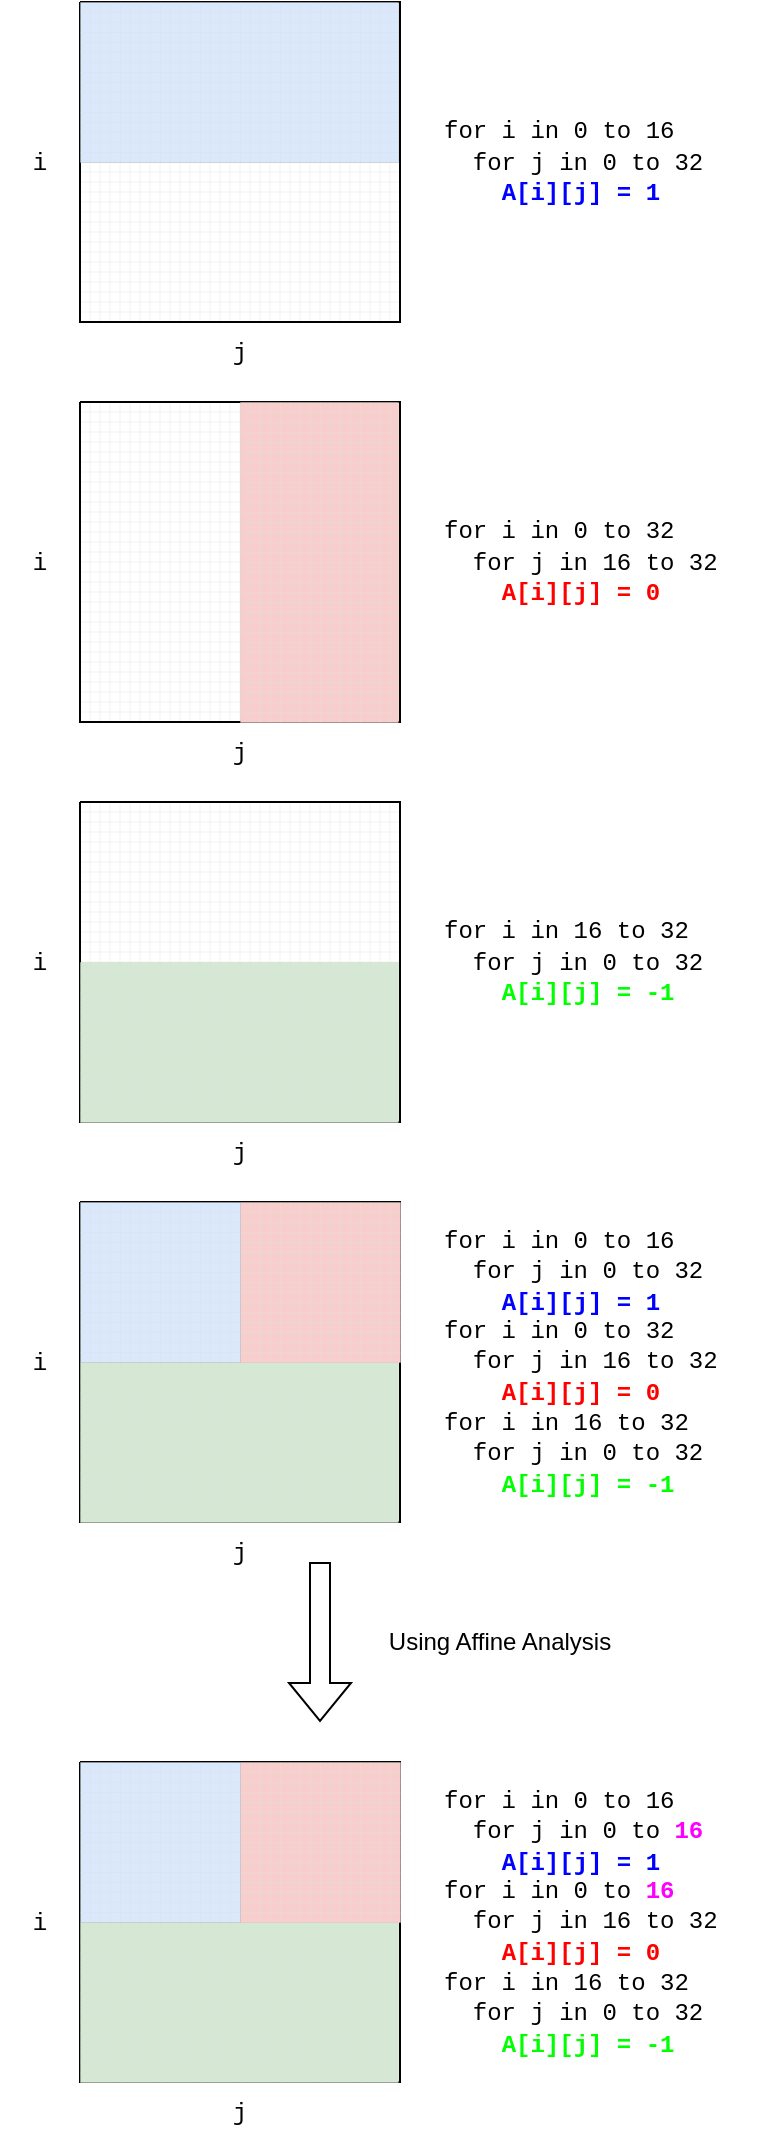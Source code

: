 <mxfile version="26.0.16">
  <diagram name="Page-1" id="6ShXn8bWX5ViflYGPpYK">
    <mxGraphModel dx="782" dy="547" grid="1" gridSize="10" guides="1" tooltips="1" connect="1" arrows="1" fold="1" page="1" pageScale="1" pageWidth="827" pageHeight="1169" math="0" shadow="0">
      <root>
        <mxCell id="0" />
        <mxCell id="1" parent="0" />
        <mxCell id="oXTzVpbmEas0PoUD19BF-1" value="" style="verticalLabelPosition=bottom;verticalAlign=top;html=1;shape=mxgraph.basic.patternFillRect;fillStyle=grid;step=5;fillStrokeWidth=0.2;fillStrokeColor=#dddddd;strokeWidth=1;" vertex="1" parent="1">
          <mxGeometry x="80" y="40" width="160" height="160" as="geometry" />
        </mxCell>
        <mxCell id="oXTzVpbmEas0PoUD19BF-2" value="&lt;font face=&quot;Courier New&quot;&gt;for i in 0 to 16&lt;/font&gt;&lt;div&gt;&lt;font face=&quot;Courier New&quot;&gt;&amp;nbsp; for j in 0 to 32&lt;/font&gt;&lt;/div&gt;&lt;div&gt;&lt;font face=&quot;Courier New&quot;&gt;&amp;nbsp; &amp;nbsp; &lt;font style=&quot;color: rgb(0, 0, 255);&quot;&gt;&lt;b&gt;A[i][j] = 1&lt;/b&gt;&lt;/font&gt;&lt;/font&gt;&lt;/div&gt;" style="text;html=1;align=left;verticalAlign=middle;whiteSpace=wrap;rounded=0;" vertex="1" parent="1">
          <mxGeometry x="260" y="40" width="160" height="160" as="geometry" />
        </mxCell>
        <mxCell id="oXTzVpbmEas0PoUD19BF-4" value="" style="verticalLabelPosition=bottom;verticalAlign=top;html=1;shape=mxgraph.basic.patternFillRect;fillStyle=grid;step=5;fillStrokeWidth=0.2;fillStrokeColor=#dddddd;strokeWidth=0;strokeColor=none;fillColor=#dae8fc;" vertex="1" parent="1">
          <mxGeometry x="80" y="40" width="159" height="80" as="geometry" />
        </mxCell>
        <mxCell id="oXTzVpbmEas0PoUD19BF-6" value="" style="verticalLabelPosition=bottom;verticalAlign=top;html=1;shape=mxgraph.basic.patternFillRect;fillStyle=grid;step=5;fillStrokeWidth=0.2;fillStrokeColor=#dddddd;strokeWidth=1;" vertex="1" parent="1">
          <mxGeometry x="80" y="240" width="160" height="160" as="geometry" />
        </mxCell>
        <mxCell id="oXTzVpbmEas0PoUD19BF-7" value="&lt;font face=&quot;Courier New&quot;&gt;for i in 0 to 32&lt;/font&gt;&lt;div&gt;&lt;font face=&quot;Courier New&quot;&gt;&amp;nbsp; for j in 16 to 32&lt;/font&gt;&lt;/div&gt;&lt;div&gt;&lt;font face=&quot;Courier New&quot;&gt;&amp;nbsp; &amp;nbsp; &lt;font style=&quot;color: rgb(255, 0, 0);&quot;&gt;&lt;b style=&quot;&quot;&gt;A[i][j] = 0&lt;/b&gt;&lt;/font&gt;&lt;/font&gt;&lt;/div&gt;" style="text;html=1;align=left;verticalAlign=middle;whiteSpace=wrap;rounded=0;" vertex="1" parent="1">
          <mxGeometry x="260" y="240" width="160" height="160" as="geometry" />
        </mxCell>
        <mxCell id="oXTzVpbmEas0PoUD19BF-8" value="" style="verticalLabelPosition=bottom;verticalAlign=top;html=1;shape=mxgraph.basic.patternFillRect;fillStyle=grid;step=5;fillStrokeWidth=0.2;fillStrokeColor=#dddddd;strokeWidth=0;strokeColor=#b85450;fillColor=#f8cecc;" vertex="1" parent="1">
          <mxGeometry x="160" y="240" width="79" height="160" as="geometry" />
        </mxCell>
        <mxCell id="oXTzVpbmEas0PoUD19BF-10" value="&lt;font face=&quot;Courier New&quot;&gt;i&lt;/font&gt;" style="text;html=1;align=center;verticalAlign=middle;whiteSpace=wrap;rounded=0;" vertex="1" parent="1">
          <mxGeometry x="40" y="305" width="40" height="30" as="geometry" />
        </mxCell>
        <mxCell id="oXTzVpbmEas0PoUD19BF-11" value="&lt;font face=&quot;Courier New&quot;&gt;j&lt;/font&gt;" style="text;html=1;align=center;verticalAlign=middle;whiteSpace=wrap;rounded=0;" vertex="1" parent="1">
          <mxGeometry x="140" y="400" width="40" height="30" as="geometry" />
        </mxCell>
        <mxCell id="oXTzVpbmEas0PoUD19BF-12" value="&lt;font face=&quot;Courier New&quot;&gt;j&lt;/font&gt;" style="text;html=1;align=center;verticalAlign=middle;whiteSpace=wrap;rounded=0;" vertex="1" parent="1">
          <mxGeometry x="140" y="200" width="40" height="30" as="geometry" />
        </mxCell>
        <mxCell id="oXTzVpbmEas0PoUD19BF-13" value="&lt;font face=&quot;Courier New&quot;&gt;i&lt;/font&gt;" style="text;html=1;align=center;verticalAlign=middle;whiteSpace=wrap;rounded=0;" vertex="1" parent="1">
          <mxGeometry x="40" y="105" width="40" height="30" as="geometry" />
        </mxCell>
        <mxCell id="oXTzVpbmEas0PoUD19BF-14" value="" style="verticalLabelPosition=bottom;verticalAlign=top;html=1;shape=mxgraph.basic.patternFillRect;fillStyle=grid;step=5;fillStrokeWidth=0.2;fillStrokeColor=#dddddd;strokeWidth=1;" vertex="1" parent="1">
          <mxGeometry x="80" y="440" width="160" height="160" as="geometry" />
        </mxCell>
        <mxCell id="oXTzVpbmEas0PoUD19BF-15" value="&lt;font face=&quot;Courier New&quot;&gt;for i in 16 to 32&lt;/font&gt;&lt;div&gt;&lt;font face=&quot;Courier New&quot;&gt;&amp;nbsp; for j in 0 to 32&lt;/font&gt;&lt;/div&gt;&lt;div&gt;&lt;font face=&quot;Courier New&quot;&gt;&amp;nbsp; &amp;nbsp; &lt;font style=&quot;color: rgb(0, 255, 0);&quot;&gt;&lt;b style=&quot;&quot;&gt;A[i][j] = -1&lt;/b&gt;&lt;/font&gt;&lt;/font&gt;&lt;/div&gt;" style="text;html=1;align=left;verticalAlign=middle;whiteSpace=wrap;rounded=0;" vertex="1" parent="1">
          <mxGeometry x="260" y="440" width="160" height="160" as="geometry" />
        </mxCell>
        <mxCell id="oXTzVpbmEas0PoUD19BF-16" value="" style="verticalLabelPosition=bottom;verticalAlign=top;html=1;shape=mxgraph.basic.patternFillRect;fillStyle=grid;step=5;fillStrokeWidth=0.2;fillStrokeColor=#dddddd;strokeWidth=0;strokeColor=#82b366;fillColor=#d5e8d4;" vertex="1" parent="1">
          <mxGeometry x="80" y="520" width="159" height="80" as="geometry" />
        </mxCell>
        <mxCell id="oXTzVpbmEas0PoUD19BF-17" value="&lt;font face=&quot;Courier New&quot;&gt;i&lt;/font&gt;" style="text;html=1;align=center;verticalAlign=middle;whiteSpace=wrap;rounded=0;" vertex="1" parent="1">
          <mxGeometry x="40" y="505" width="40" height="30" as="geometry" />
        </mxCell>
        <mxCell id="oXTzVpbmEas0PoUD19BF-18" value="&lt;font face=&quot;Courier New&quot;&gt;j&lt;/font&gt;" style="text;html=1;align=center;verticalAlign=middle;whiteSpace=wrap;rounded=0;" vertex="1" parent="1">
          <mxGeometry x="140" y="600" width="40" height="30" as="geometry" />
        </mxCell>
        <mxCell id="oXTzVpbmEas0PoUD19BF-19" value="" style="verticalLabelPosition=bottom;verticalAlign=top;html=1;shape=mxgraph.basic.patternFillRect;fillStyle=grid;step=5;fillStrokeWidth=0.2;fillStrokeColor=#dddddd;strokeWidth=1;" vertex="1" parent="1">
          <mxGeometry x="80" y="640" width="160" height="160" as="geometry" />
        </mxCell>
        <mxCell id="oXTzVpbmEas0PoUD19BF-20" value="&lt;div&gt;&lt;font face=&quot;Courier New&quot;&gt;for i in 0 to 16&lt;/font&gt;&lt;div&gt;&lt;font face=&quot;Courier New&quot;&gt;&amp;nbsp; for j in 0 to 32&lt;/font&gt;&lt;/div&gt;&lt;div&gt;&lt;font face=&quot;Courier New&quot;&gt;&amp;nbsp; &amp;nbsp;&amp;nbsp;&lt;font style=&quot;color: rgb(0, 0, 255);&quot;&gt;&lt;b&gt;A[i][j] = 1&lt;/b&gt;&lt;/font&gt;&lt;/font&gt;&lt;/div&gt;&lt;/div&gt;&lt;font face=&quot;Courier New&quot;&gt;&lt;div&gt;&lt;font face=&quot;Courier New&quot;&gt;for i in 0 to 32&lt;/font&gt;&lt;div style=&quot;font-family: Helvetica;&quot;&gt;&lt;font face=&quot;Courier New&quot;&gt;&amp;nbsp; for j in 16 to 32&lt;/font&gt;&lt;/div&gt;&lt;div style=&quot;font-family: Helvetica;&quot;&gt;&lt;font face=&quot;Courier New&quot;&gt;&amp;nbsp; &amp;nbsp;&amp;nbsp;&lt;font style=&quot;color: rgb(255, 0, 0);&quot;&gt;&lt;b&gt;A[i][j] = 0&lt;/b&gt;&lt;/font&gt;&lt;/font&gt;&lt;/div&gt;&lt;/div&gt;for i in 16 to 32&lt;/font&gt;&lt;div&gt;&lt;font face=&quot;Courier New&quot;&gt;&amp;nbsp; for j in 0 to 32&lt;/font&gt;&lt;/div&gt;&lt;div&gt;&lt;font face=&quot;Courier New&quot;&gt;&amp;nbsp; &amp;nbsp; &lt;font style=&quot;color: rgb(0, 255, 0);&quot;&gt;&lt;b style=&quot;&quot;&gt;A[i][j] = -1&lt;/b&gt;&lt;/font&gt;&lt;/font&gt;&lt;/div&gt;" style="text;html=1;align=left;verticalAlign=middle;whiteSpace=wrap;rounded=0;" vertex="1" parent="1">
          <mxGeometry x="260" y="640" width="160" height="160" as="geometry" />
        </mxCell>
        <mxCell id="oXTzVpbmEas0PoUD19BF-21" value="" style="verticalLabelPosition=bottom;verticalAlign=top;html=1;shape=mxgraph.basic.patternFillRect;fillStyle=grid;step=5;fillStrokeWidth=0.2;fillStrokeColor=#dddddd;strokeWidth=0;strokeColor=#82b366;fillColor=#d5e8d4;" vertex="1" parent="1">
          <mxGeometry x="80" y="720" width="159" height="80" as="geometry" />
        </mxCell>
        <mxCell id="oXTzVpbmEas0PoUD19BF-22" value="&lt;font face=&quot;Courier New&quot;&gt;i&lt;/font&gt;" style="text;html=1;align=center;verticalAlign=middle;whiteSpace=wrap;rounded=0;" vertex="1" parent="1">
          <mxGeometry x="40" y="705" width="40" height="30" as="geometry" />
        </mxCell>
        <mxCell id="oXTzVpbmEas0PoUD19BF-23" value="&lt;font face=&quot;Courier New&quot;&gt;j&lt;/font&gt;" style="text;html=1;align=center;verticalAlign=middle;whiteSpace=wrap;rounded=0;" vertex="1" parent="1">
          <mxGeometry x="140" y="800" width="40" height="30" as="geometry" />
        </mxCell>
        <mxCell id="oXTzVpbmEas0PoUD19BF-24" value="" style="verticalLabelPosition=bottom;verticalAlign=top;html=1;shape=mxgraph.basic.patternFillRect;fillStyle=grid;step=5;fillStrokeWidth=0.2;fillStrokeColor=#dddddd;strokeWidth=0;strokeColor=#b85450;fillColor=#f8cecc;" vertex="1" parent="1">
          <mxGeometry x="160" y="640" width="80" height="80" as="geometry" />
        </mxCell>
        <mxCell id="oXTzVpbmEas0PoUD19BF-25" value="" style="verticalLabelPosition=bottom;verticalAlign=top;html=1;shape=mxgraph.basic.patternFillRect;fillStyle=grid;step=5;fillStrokeWidth=0.2;fillStrokeColor=#dddddd;strokeWidth=0;strokeColor=none;fillColor=#dae8fc;" vertex="1" parent="1">
          <mxGeometry x="80" y="640" width="80" height="80" as="geometry" />
        </mxCell>
        <mxCell id="oXTzVpbmEas0PoUD19BF-26" value="" style="shape=flexArrow;endArrow=classic;html=1;rounded=0;" edge="1" parent="1">
          <mxGeometry width="50" height="50" relative="1" as="geometry">
            <mxPoint x="200" y="820" as="sourcePoint" />
            <mxPoint x="200" y="900" as="targetPoint" />
          </mxGeometry>
        </mxCell>
        <mxCell id="oXTzVpbmEas0PoUD19BF-27" value="Using Affine Analysis" style="text;html=1;align=center;verticalAlign=middle;whiteSpace=wrap;rounded=0;" vertex="1" parent="1">
          <mxGeometry x="220" y="840" width="140" height="40" as="geometry" />
        </mxCell>
        <mxCell id="oXTzVpbmEas0PoUD19BF-28" value="" style="verticalLabelPosition=bottom;verticalAlign=top;html=1;shape=mxgraph.basic.patternFillRect;fillStyle=grid;step=5;fillStrokeWidth=0.2;fillStrokeColor=#dddddd;strokeWidth=1;" vertex="1" parent="1">
          <mxGeometry x="80" y="920" width="160" height="160" as="geometry" />
        </mxCell>
        <mxCell id="oXTzVpbmEas0PoUD19BF-29" value="&lt;div&gt;&lt;font face=&quot;Courier New&quot;&gt;for i in 0 to 16&lt;/font&gt;&lt;div&gt;&lt;font face=&quot;Courier New&quot;&gt;&amp;nbsp; for j in 0 to &lt;b&gt;&lt;font style=&quot;color: rgb(255, 0, 255);&quot;&gt;16&lt;/font&gt;&lt;/b&gt;&lt;/font&gt;&lt;/div&gt;&lt;div&gt;&lt;font face=&quot;Courier New&quot;&gt;&amp;nbsp; &amp;nbsp;&amp;nbsp;&lt;font style=&quot;color: rgb(0, 0, 255);&quot;&gt;&lt;b&gt;A[i][j] = 1&lt;/b&gt;&lt;/font&gt;&lt;/font&gt;&lt;/div&gt;&lt;/div&gt;&lt;font face=&quot;Courier New&quot;&gt;&lt;div&gt;&lt;font face=&quot;Courier New&quot;&gt;for i in 0 to &lt;b&gt;&lt;font style=&quot;color: rgb(255, 0, 255);&quot;&gt;16&lt;/font&gt;&lt;/b&gt;&lt;/font&gt;&lt;div style=&quot;font-family: Helvetica;&quot;&gt;&lt;font face=&quot;Courier New&quot;&gt;&amp;nbsp; for j in 16 to 32&lt;/font&gt;&lt;/div&gt;&lt;div style=&quot;font-family: Helvetica;&quot;&gt;&lt;font face=&quot;Courier New&quot;&gt;&amp;nbsp; &amp;nbsp;&amp;nbsp;&lt;font style=&quot;color: rgb(255, 0, 0);&quot;&gt;&lt;b&gt;A[i][j] = 0&lt;/b&gt;&lt;/font&gt;&lt;/font&gt;&lt;/div&gt;&lt;/div&gt;for i in 16 to 32&lt;/font&gt;&lt;div&gt;&lt;font face=&quot;Courier New&quot;&gt;&amp;nbsp; for j in 0 to 32&lt;/font&gt;&lt;/div&gt;&lt;div&gt;&lt;font face=&quot;Courier New&quot;&gt;&amp;nbsp; &amp;nbsp; &lt;font style=&quot;color: rgb(0, 255, 0);&quot;&gt;&lt;b style=&quot;&quot;&gt;A[i][j] = -1&lt;/b&gt;&lt;/font&gt;&lt;/font&gt;&lt;/div&gt;" style="text;html=1;align=left;verticalAlign=middle;whiteSpace=wrap;rounded=0;" vertex="1" parent="1">
          <mxGeometry x="260" y="920" width="160" height="160" as="geometry" />
        </mxCell>
        <mxCell id="oXTzVpbmEas0PoUD19BF-30" value="" style="verticalLabelPosition=bottom;verticalAlign=top;html=1;shape=mxgraph.basic.patternFillRect;fillStyle=grid;step=5;fillStrokeWidth=0.2;fillStrokeColor=#dddddd;strokeWidth=0;strokeColor=#82b366;fillColor=#d5e8d4;" vertex="1" parent="1">
          <mxGeometry x="80" y="1000" width="159" height="80" as="geometry" />
        </mxCell>
        <mxCell id="oXTzVpbmEas0PoUD19BF-31" value="&lt;font face=&quot;Courier New&quot;&gt;i&lt;/font&gt;" style="text;html=1;align=center;verticalAlign=middle;whiteSpace=wrap;rounded=0;" vertex="1" parent="1">
          <mxGeometry x="40" y="985" width="40" height="30" as="geometry" />
        </mxCell>
        <mxCell id="oXTzVpbmEas0PoUD19BF-32" value="&lt;font face=&quot;Courier New&quot;&gt;j&lt;/font&gt;" style="text;html=1;align=center;verticalAlign=middle;whiteSpace=wrap;rounded=0;" vertex="1" parent="1">
          <mxGeometry x="140" y="1080" width="40" height="30" as="geometry" />
        </mxCell>
        <mxCell id="oXTzVpbmEas0PoUD19BF-33" value="" style="verticalLabelPosition=bottom;verticalAlign=top;html=1;shape=mxgraph.basic.patternFillRect;fillStyle=grid;step=5;fillStrokeWidth=0.2;fillStrokeColor=#dddddd;strokeWidth=0;strokeColor=#b85450;fillColor=#f8cecc;" vertex="1" parent="1">
          <mxGeometry x="160" y="920" width="80" height="80" as="geometry" />
        </mxCell>
        <mxCell id="oXTzVpbmEas0PoUD19BF-34" value="" style="verticalLabelPosition=bottom;verticalAlign=top;html=1;shape=mxgraph.basic.patternFillRect;fillStyle=grid;step=5;fillStrokeWidth=0.2;fillStrokeColor=#dddddd;strokeWidth=0;strokeColor=none;fillColor=#dae8fc;" vertex="1" parent="1">
          <mxGeometry x="80" y="920" width="80" height="80" as="geometry" />
        </mxCell>
      </root>
    </mxGraphModel>
  </diagram>
</mxfile>
